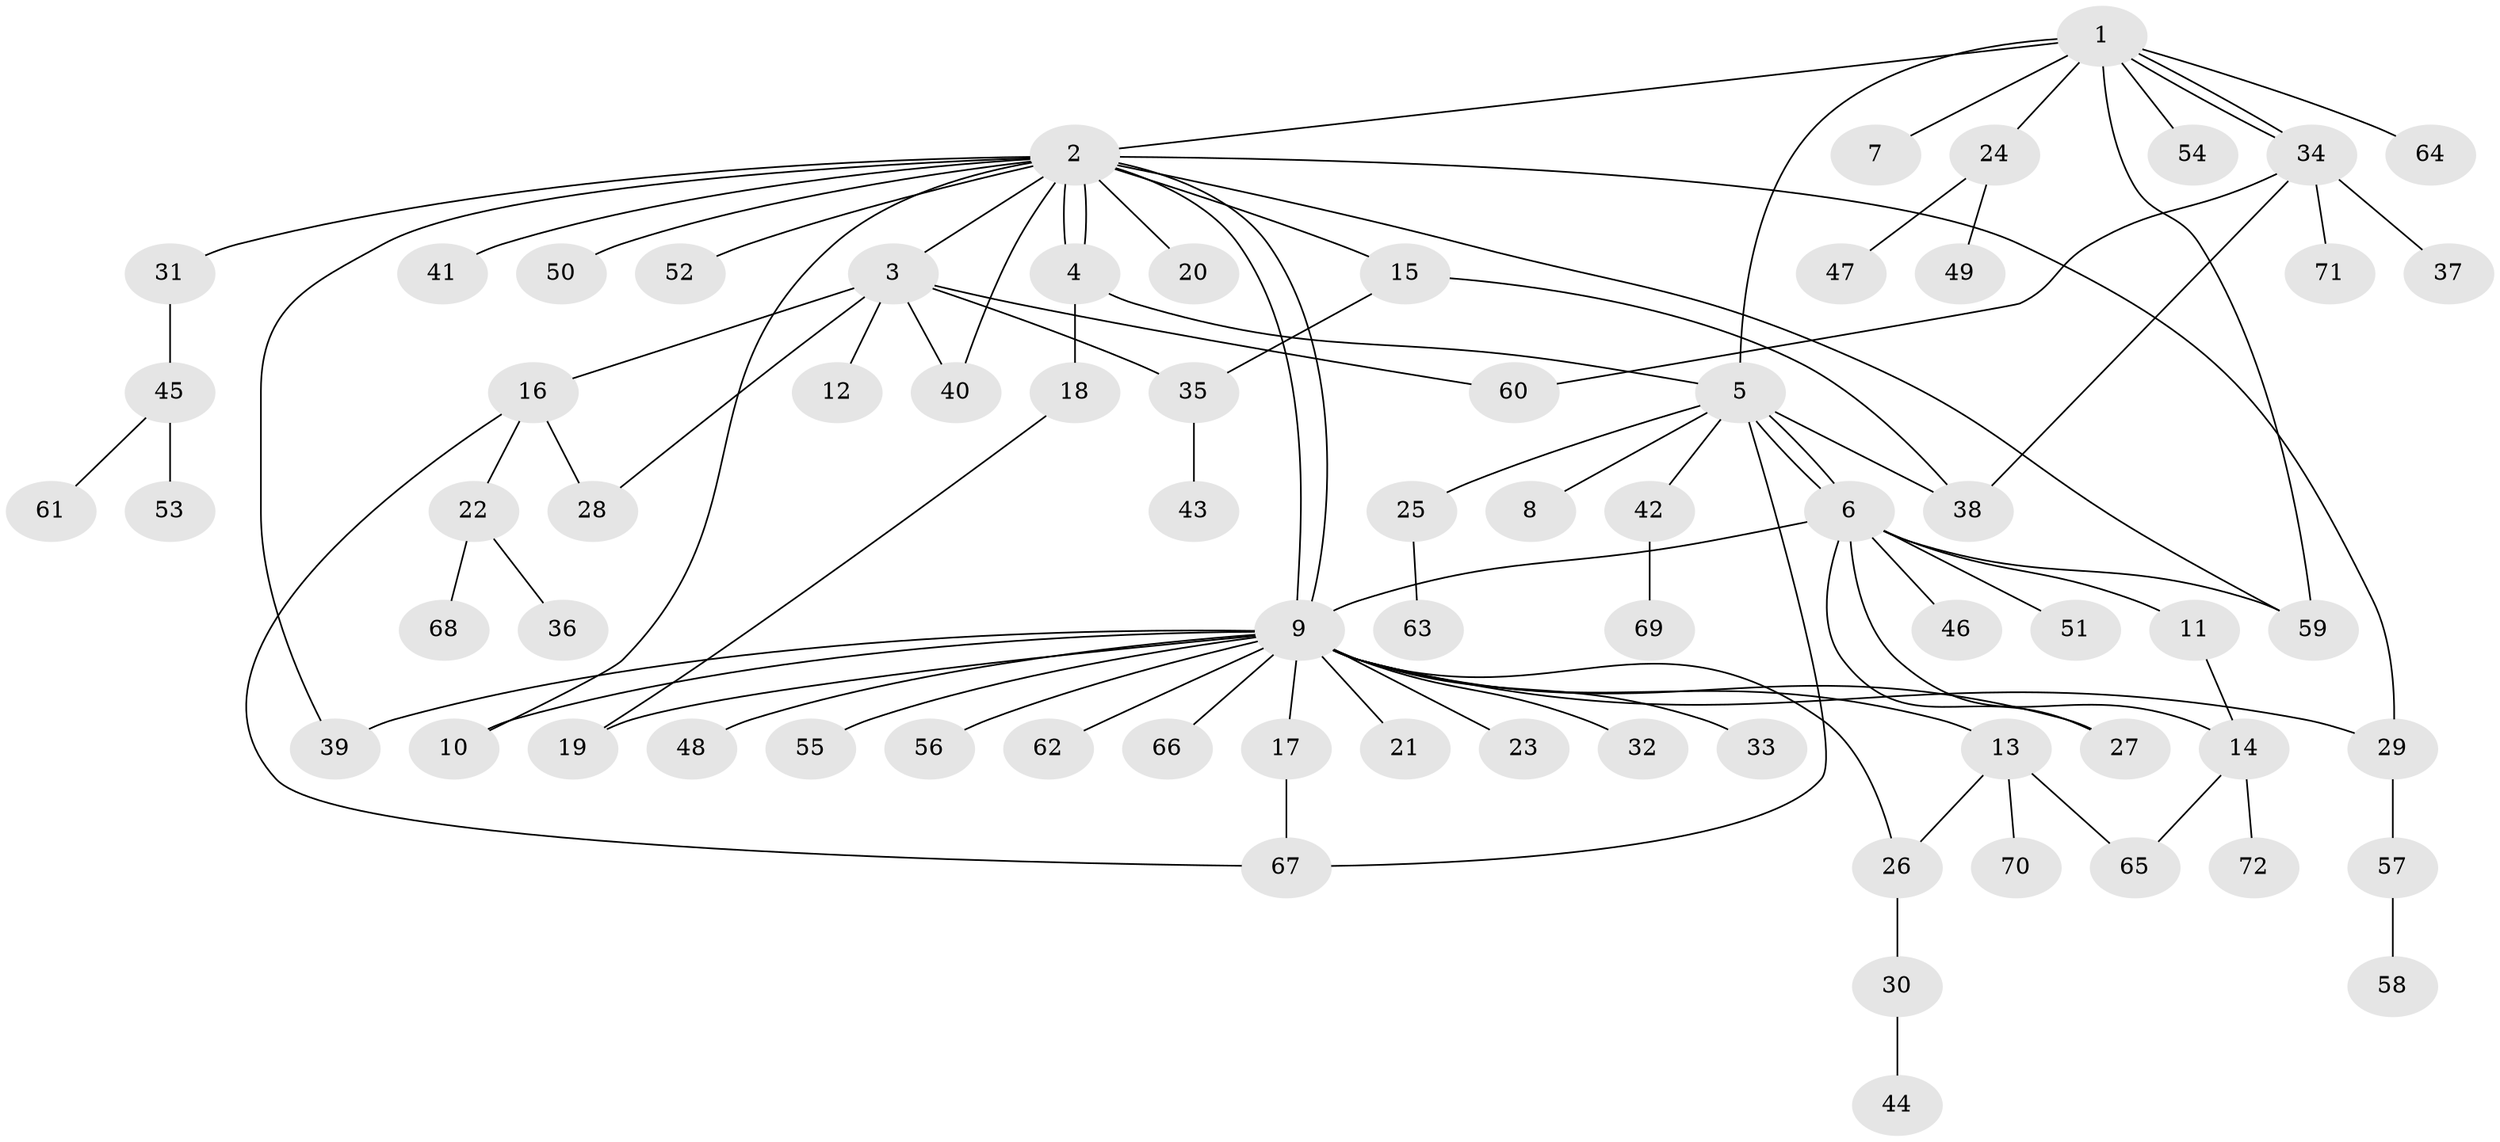 // coarse degree distribution, {9: 0.046511627906976744, 15: 0.023255813953488372, 5: 0.046511627906976744, 4: 0.046511627906976744, 8: 0.023255813953488372, 1: 0.6046511627906976, 18: 0.023255813953488372, 2: 0.11627906976744186, 3: 0.06976744186046512}
// Generated by graph-tools (version 1.1) at 2025/18/03/04/25 18:18:26]
// undirected, 72 vertices, 95 edges
graph export_dot {
graph [start="1"]
  node [color=gray90,style=filled];
  1;
  2;
  3;
  4;
  5;
  6;
  7;
  8;
  9;
  10;
  11;
  12;
  13;
  14;
  15;
  16;
  17;
  18;
  19;
  20;
  21;
  22;
  23;
  24;
  25;
  26;
  27;
  28;
  29;
  30;
  31;
  32;
  33;
  34;
  35;
  36;
  37;
  38;
  39;
  40;
  41;
  42;
  43;
  44;
  45;
  46;
  47;
  48;
  49;
  50;
  51;
  52;
  53;
  54;
  55;
  56;
  57;
  58;
  59;
  60;
  61;
  62;
  63;
  64;
  65;
  66;
  67;
  68;
  69;
  70;
  71;
  72;
  1 -- 2;
  1 -- 5;
  1 -- 7;
  1 -- 24;
  1 -- 34;
  1 -- 34;
  1 -- 54;
  1 -- 59;
  1 -- 64;
  2 -- 3;
  2 -- 4;
  2 -- 4;
  2 -- 9;
  2 -- 9;
  2 -- 10;
  2 -- 15;
  2 -- 20;
  2 -- 29;
  2 -- 31;
  2 -- 39;
  2 -- 40;
  2 -- 41;
  2 -- 50;
  2 -- 52;
  2 -- 59;
  3 -- 12;
  3 -- 16;
  3 -- 28;
  3 -- 35;
  3 -- 40;
  3 -- 60;
  4 -- 5;
  4 -- 18;
  5 -- 6;
  5 -- 6;
  5 -- 8;
  5 -- 25;
  5 -- 38;
  5 -- 42;
  5 -- 67;
  6 -- 9;
  6 -- 11;
  6 -- 14;
  6 -- 27;
  6 -- 46;
  6 -- 51;
  6 -- 59;
  9 -- 10;
  9 -- 13;
  9 -- 17;
  9 -- 19;
  9 -- 21;
  9 -- 23;
  9 -- 26;
  9 -- 27;
  9 -- 29;
  9 -- 32;
  9 -- 33;
  9 -- 39;
  9 -- 48;
  9 -- 55;
  9 -- 56;
  9 -- 62;
  9 -- 66;
  11 -- 14;
  13 -- 26;
  13 -- 65;
  13 -- 70;
  14 -- 65;
  14 -- 72;
  15 -- 35;
  15 -- 38;
  16 -- 22;
  16 -- 28;
  16 -- 67;
  17 -- 67;
  18 -- 19;
  22 -- 36;
  22 -- 68;
  24 -- 47;
  24 -- 49;
  25 -- 63;
  26 -- 30;
  29 -- 57;
  30 -- 44;
  31 -- 45;
  34 -- 37;
  34 -- 38;
  34 -- 60;
  34 -- 71;
  35 -- 43;
  42 -- 69;
  45 -- 53;
  45 -- 61;
  57 -- 58;
}
